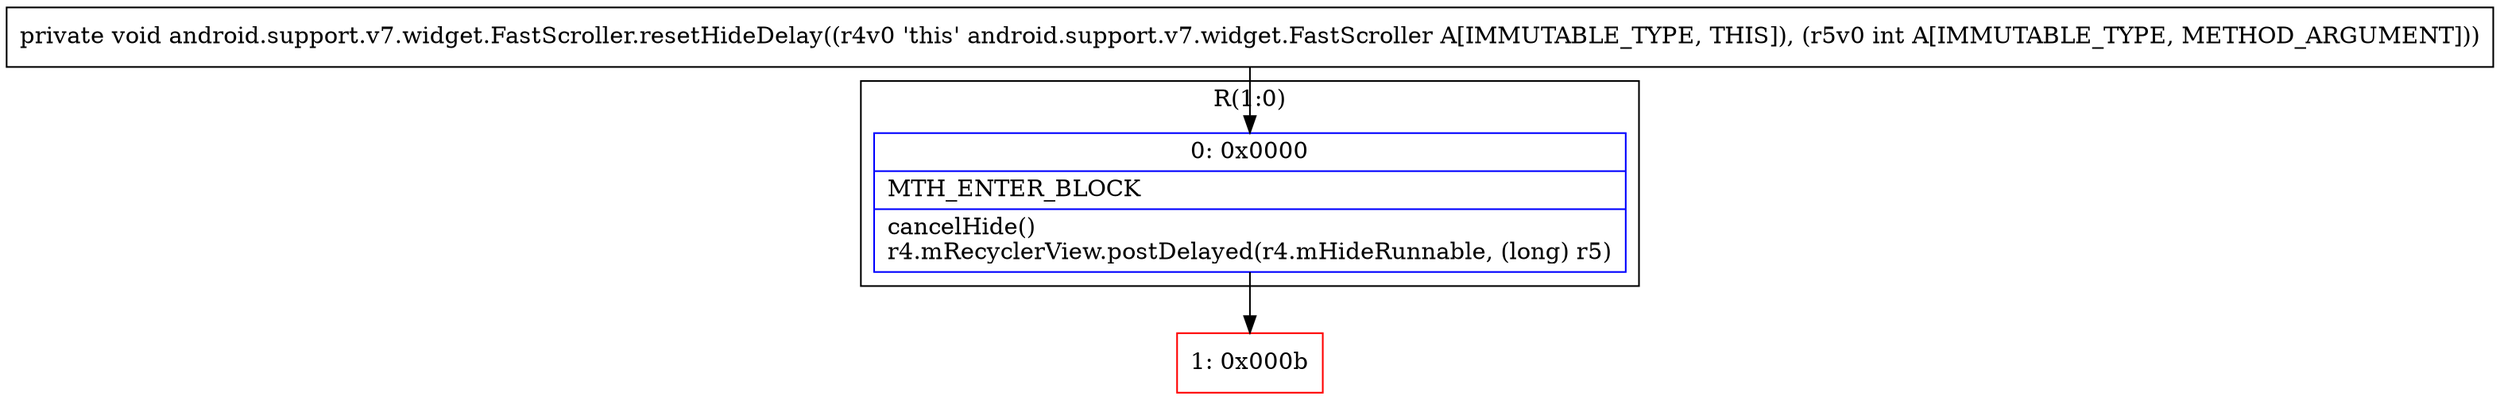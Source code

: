 digraph "CFG forandroid.support.v7.widget.FastScroller.resetHideDelay(I)V" {
subgraph cluster_Region_1362558708 {
label = "R(1:0)";
node [shape=record,color=blue];
Node_0 [shape=record,label="{0\:\ 0x0000|MTH_ENTER_BLOCK\l|cancelHide()\lr4.mRecyclerView.postDelayed(r4.mHideRunnable, (long) r5)\l}"];
}
Node_1 [shape=record,color=red,label="{1\:\ 0x000b}"];
MethodNode[shape=record,label="{private void android.support.v7.widget.FastScroller.resetHideDelay((r4v0 'this' android.support.v7.widget.FastScroller A[IMMUTABLE_TYPE, THIS]), (r5v0 int A[IMMUTABLE_TYPE, METHOD_ARGUMENT])) }"];
MethodNode -> Node_0;
Node_0 -> Node_1;
}


